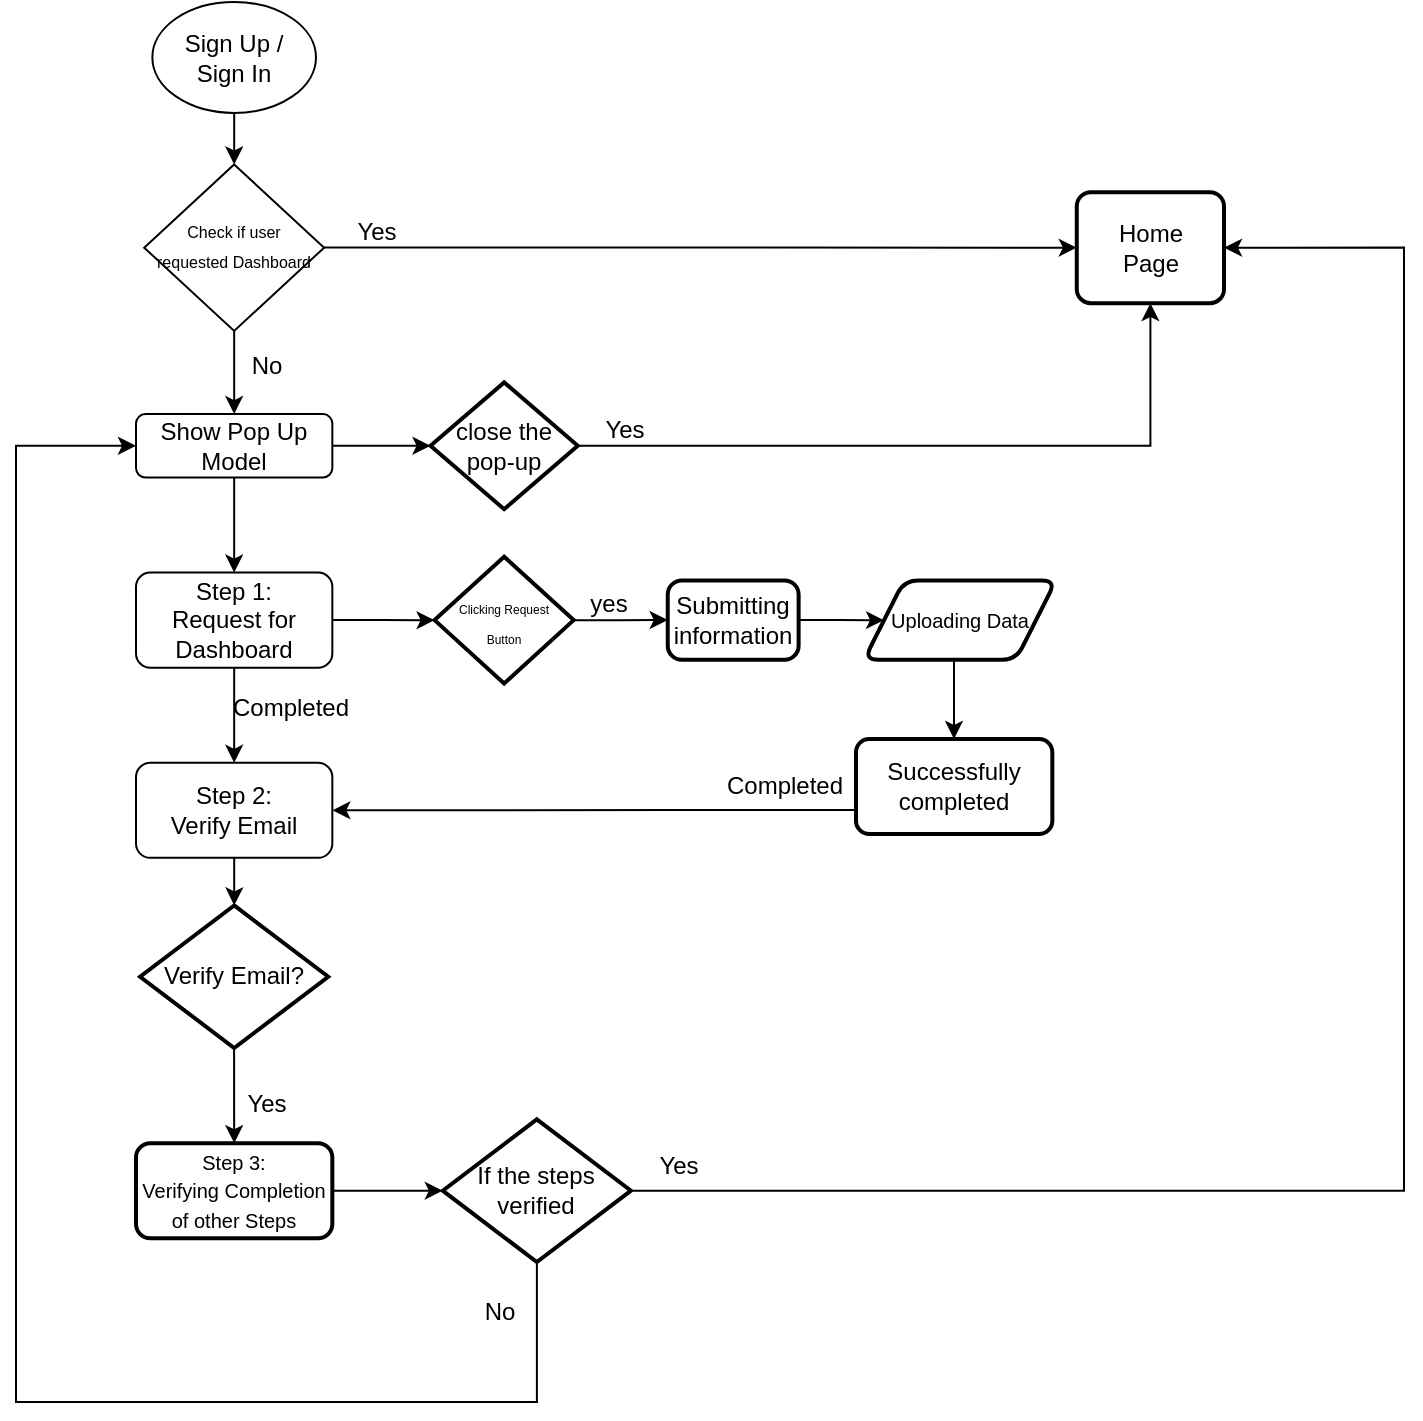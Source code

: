 <mxfile version="21.6.8" type="github">
  <diagram id="C5RBs43oDa-KdzZeNtuy" name="Page-1">
    <mxGraphModel dx="1195" dy="663" grid="1" gridSize="10" guides="1" tooltips="1" connect="1" arrows="1" fold="1" page="1" pageScale="1" pageWidth="827" pageHeight="1169" math="0" shadow="0">
      <root>
        <mxCell id="WIyWlLk6GJQsqaUBKTNV-0" />
        <mxCell id="WIyWlLk6GJQsqaUBKTNV-1" parent="WIyWlLk6GJQsqaUBKTNV-0" />
        <mxCell id="WIyWlLk6GJQsqaUBKTNV-10" value="&lt;font style=&quot;font-size: 8px;&quot;&gt;Check if user requested Dashboard&lt;/font&gt;" style="rhombus;whiteSpace=wrap;html=1;shadow=0;fontFamily=Helvetica;fontSize=12;align=center;strokeWidth=1;spacing=6;spacingTop=-4;" parent="WIyWlLk6GJQsqaUBKTNV-1" vertex="1">
          <mxGeometry x="134.09" y="161.226" width="89.987" height="83.208" as="geometry" />
        </mxCell>
        <mxCell id="WIyWlLk6GJQsqaUBKTNV-11" value="Show Pop Up Model" style="rounded=1;whiteSpace=wrap;html=1;fontSize=12;glass=0;strokeWidth=1;shadow=0;" parent="WIyWlLk6GJQsqaUBKTNV-1" vertex="1">
          <mxGeometry x="130" y="286.038" width="98.168" height="31.698" as="geometry" />
        </mxCell>
        <mxCell id="4ZTLZE3sSYFrQPKp-FNL-12" value="" style="edgeStyle=orthogonalEdgeStyle;rounded=0;orthogonalLoop=1;jettySize=auto;html=1;" edge="1" parent="WIyWlLk6GJQsqaUBKTNV-1" source="WIyWlLk6GJQsqaUBKTNV-10" target="WIyWlLk6GJQsqaUBKTNV-11">
          <mxGeometry relative="1" as="geometry" />
        </mxCell>
        <mxCell id="4ZTLZE3sSYFrQPKp-FNL-15" value="" style="edgeStyle=orthogonalEdgeStyle;rounded=0;orthogonalLoop=1;jettySize=auto;html=1;" edge="1" parent="WIyWlLk6GJQsqaUBKTNV-1" source="4ZTLZE3sSYFrQPKp-FNL-0" target="WIyWlLk6GJQsqaUBKTNV-10">
          <mxGeometry relative="1" as="geometry" />
        </mxCell>
        <mxCell id="4ZTLZE3sSYFrQPKp-FNL-0" value="" style="verticalLabelPosition=bottom;verticalAlign=top;html=1;shape=mxgraph.flowchart.on-page_reference;" vertex="1" parent="WIyWlLk6GJQsqaUBKTNV-1">
          <mxGeometry x="138.181" y="80" width="81.806" height="55.472" as="geometry" />
        </mxCell>
        <mxCell id="4ZTLZE3sSYFrQPKp-FNL-3" value="Sign Up /&lt;br&gt;Sign In" style="text;strokeColor=none;align=center;fillColor=none;html=1;verticalAlign=middle;whiteSpace=wrap;rounded=0;" vertex="1" parent="WIyWlLk6GJQsqaUBKTNV-1">
          <mxGeometry x="138.181" y="95.849" width="81.806" height="23.774" as="geometry" />
        </mxCell>
        <mxCell id="4ZTLZE3sSYFrQPKp-FNL-6" value="" style="rounded=1;whiteSpace=wrap;html=1;absoluteArcSize=1;arcSize=14;strokeWidth=2;" vertex="1" parent="WIyWlLk6GJQsqaUBKTNV-1">
          <mxGeometry x="600.387" y="175.094" width="73.626" height="55.472" as="geometry" />
        </mxCell>
        <mxCell id="4ZTLZE3sSYFrQPKp-FNL-10" value="" style="edgeStyle=orthogonalEdgeStyle;rounded=0;orthogonalLoop=1;jettySize=auto;html=1;entryX=0;entryY=0.5;entryDx=0;entryDy=0;" edge="1" parent="WIyWlLk6GJQsqaUBKTNV-1" source="WIyWlLk6GJQsqaUBKTNV-10" target="4ZTLZE3sSYFrQPKp-FNL-6">
          <mxGeometry relative="1" as="geometry">
            <mxPoint x="305.884" y="202.83" as="targetPoint" />
            <Array as="points" />
          </mxGeometry>
        </mxCell>
        <mxCell id="4ZTLZE3sSYFrQPKp-FNL-7" value="Home Page" style="text;strokeColor=none;align=center;fillColor=none;html=1;verticalAlign=middle;whiteSpace=wrap;rounded=0;" vertex="1" parent="WIyWlLk6GJQsqaUBKTNV-1">
          <mxGeometry x="612.658" y="190.943" width="49.084" height="23.774" as="geometry" />
        </mxCell>
        <mxCell id="4ZTLZE3sSYFrQPKp-FNL-13" value="No" style="text;strokeColor=none;align=center;fillColor=none;html=1;verticalAlign=middle;whiteSpace=wrap;rounded=0;" vertex="1" parent="WIyWlLk6GJQsqaUBKTNV-1">
          <mxGeometry x="170.903" y="250.004" width="49.084" height="23.774" as="geometry" />
        </mxCell>
        <mxCell id="4ZTLZE3sSYFrQPKp-FNL-14" value="Yes" style="text;strokeColor=none;align=center;fillColor=none;html=1;verticalAlign=middle;whiteSpace=wrap;rounded=0;" vertex="1" parent="WIyWlLk6GJQsqaUBKTNV-1">
          <mxGeometry x="226.123" y="183.019" width="49.084" height="23.774" as="geometry" />
        </mxCell>
        <mxCell id="4ZTLZE3sSYFrQPKp-FNL-17" value="Step 1:&lt;br&gt;Request for Dashboard" style="whiteSpace=wrap;html=1;rounded=1;glass=0;strokeWidth=1;shadow=0;" vertex="1" parent="WIyWlLk6GJQsqaUBKTNV-1">
          <mxGeometry x="130" y="365.283" width="98.168" height="47.547" as="geometry" />
        </mxCell>
        <mxCell id="4ZTLZE3sSYFrQPKp-FNL-18" value="" style="edgeStyle=orthogonalEdgeStyle;rounded=0;orthogonalLoop=1;jettySize=auto;html=1;" edge="1" parent="WIyWlLk6GJQsqaUBKTNV-1" source="WIyWlLk6GJQsqaUBKTNV-11" target="4ZTLZE3sSYFrQPKp-FNL-17">
          <mxGeometry relative="1" as="geometry" />
        </mxCell>
        <mxCell id="4ZTLZE3sSYFrQPKp-FNL-23" value="" style="edgeStyle=orthogonalEdgeStyle;rounded=0;orthogonalLoop=1;jettySize=auto;html=1;entryX=0;entryY=0.5;entryDx=0;entryDy=0;entryPerimeter=0;" edge="1" parent="WIyWlLk6GJQsqaUBKTNV-1" source="WIyWlLk6GJQsqaUBKTNV-11" target="4ZTLZE3sSYFrQPKp-FNL-24">
          <mxGeometry relative="1" as="geometry">
            <mxPoint x="228.168" y="301.887" as="sourcePoint" />
            <mxPoint x="264.981" y="309.811" as="targetPoint" />
            <Array as="points" />
          </mxGeometry>
        </mxCell>
        <mxCell id="4ZTLZE3sSYFrQPKp-FNL-53" style="edgeStyle=orthogonalEdgeStyle;rounded=0;orthogonalLoop=1;jettySize=auto;html=1;exitX=1;exitY=0.5;exitDx=0;exitDy=0;exitPerimeter=0;" edge="1" parent="WIyWlLk6GJQsqaUBKTNV-1" source="4ZTLZE3sSYFrQPKp-FNL-24" target="4ZTLZE3sSYFrQPKp-FNL-6">
          <mxGeometry relative="1" as="geometry" />
        </mxCell>
        <mxCell id="4ZTLZE3sSYFrQPKp-FNL-24" value="close the &lt;br&gt;pop-up" style="strokeWidth=2;html=1;shape=mxgraph.flowchart.decision;whiteSpace=wrap;" vertex="1" parent="WIyWlLk6GJQsqaUBKTNV-1">
          <mxGeometry x="277.252" y="270.189" width="73.626" height="63.396" as="geometry" />
        </mxCell>
        <mxCell id="4ZTLZE3sSYFrQPKp-FNL-25" value="Yes" style="text;strokeColor=none;align=center;fillColor=none;html=1;verticalAlign=middle;whiteSpace=wrap;rounded=0;" vertex="1" parent="WIyWlLk6GJQsqaUBKTNV-1">
          <mxGeometry x="358.237" y="286.034" width="32.723" height="15.849" as="geometry" />
        </mxCell>
        <mxCell id="4ZTLZE3sSYFrQPKp-FNL-26" value="&lt;font style=&quot;font-size: 6px;&quot;&gt;Clicking Request &lt;br&gt;Button&lt;/font&gt;" style="strokeWidth=2;html=1;shape=mxgraph.flowchart.decision;whiteSpace=wrap;" vertex="1" parent="WIyWlLk6GJQsqaUBKTNV-1">
          <mxGeometry x="279.297" y="357.358" width="69.535" height="63.396" as="geometry" />
        </mxCell>
        <mxCell id="4ZTLZE3sSYFrQPKp-FNL-27" value="" style="edgeStyle=orthogonalEdgeStyle;rounded=0;orthogonalLoop=1;jettySize=auto;html=1;" edge="1" parent="WIyWlLk6GJQsqaUBKTNV-1" source="4ZTLZE3sSYFrQPKp-FNL-17" target="4ZTLZE3sSYFrQPKp-FNL-26">
          <mxGeometry relative="1" as="geometry" />
        </mxCell>
        <mxCell id="4ZTLZE3sSYFrQPKp-FNL-32" value="Submitting information" style="rounded=1;whiteSpace=wrap;html=1;absoluteArcSize=1;arcSize=14;strokeWidth=2;" vertex="1" parent="WIyWlLk6GJQsqaUBKTNV-1">
          <mxGeometry x="395.871" y="369.245" width="65.445" height="39.623" as="geometry" />
        </mxCell>
        <mxCell id="4ZTLZE3sSYFrQPKp-FNL-33" value="" style="edgeStyle=orthogonalEdgeStyle;rounded=0;orthogonalLoop=1;jettySize=auto;html=1;" edge="1" parent="WIyWlLk6GJQsqaUBKTNV-1" source="4ZTLZE3sSYFrQPKp-FNL-26" target="4ZTLZE3sSYFrQPKp-FNL-32">
          <mxGeometry relative="1" as="geometry" />
        </mxCell>
        <mxCell id="4ZTLZE3sSYFrQPKp-FNL-34" value="yes" style="text;strokeColor=none;align=center;fillColor=none;html=1;verticalAlign=middle;whiteSpace=wrap;rounded=0;" vertex="1" parent="WIyWlLk6GJQsqaUBKTNV-1">
          <mxGeometry x="341.879" y="369.245" width="49.084" height="23.774" as="geometry" />
        </mxCell>
        <mxCell id="4ZTLZE3sSYFrQPKp-FNL-58" value="" style="edgeStyle=orthogonalEdgeStyle;rounded=0;orthogonalLoop=1;jettySize=auto;html=1;" edge="1" parent="WIyWlLk6GJQsqaUBKTNV-1" source="4ZTLZE3sSYFrQPKp-FNL-35" target="4ZTLZE3sSYFrQPKp-FNL-37">
          <mxGeometry relative="1" as="geometry">
            <Array as="points">
              <mxPoint x="539" y="420" />
              <mxPoint x="539" y="420" />
            </Array>
          </mxGeometry>
        </mxCell>
        <mxCell id="4ZTLZE3sSYFrQPKp-FNL-35" value="&lt;font style=&quot;font-size: 10px;&quot;&gt;Uploading Data&lt;/font&gt;" style="shape=parallelogram;perimeter=parallelogramPerimeter;whiteSpace=wrap;html=1;fixedSize=1;rounded=1;arcSize=14;strokeWidth=2;" vertex="1" parent="WIyWlLk6GJQsqaUBKTNV-1">
          <mxGeometry x="494.04" y="369.25" width="95.96" height="39.62" as="geometry" />
        </mxCell>
        <mxCell id="4ZTLZE3sSYFrQPKp-FNL-36" value="" style="edgeStyle=orthogonalEdgeStyle;rounded=0;orthogonalLoop=1;jettySize=auto;html=1;" edge="1" parent="WIyWlLk6GJQsqaUBKTNV-1" source="4ZTLZE3sSYFrQPKp-FNL-32" target="4ZTLZE3sSYFrQPKp-FNL-35">
          <mxGeometry relative="1" as="geometry" />
        </mxCell>
        <mxCell id="4ZTLZE3sSYFrQPKp-FNL-56" style="edgeStyle=orthogonalEdgeStyle;rounded=0;orthogonalLoop=1;jettySize=auto;html=1;entryX=1;entryY=0.5;entryDx=0;entryDy=0;" edge="1" parent="WIyWlLk6GJQsqaUBKTNV-1" source="4ZTLZE3sSYFrQPKp-FNL-37" target="4ZTLZE3sSYFrQPKp-FNL-39">
          <mxGeometry relative="1" as="geometry">
            <Array as="points">
              <mxPoint x="400" y="484" />
              <mxPoint x="400" y="484" />
            </Array>
          </mxGeometry>
        </mxCell>
        <mxCell id="4ZTLZE3sSYFrQPKp-FNL-37" value="Successfully completed" style="whiteSpace=wrap;html=1;rounded=1;arcSize=14;strokeWidth=2;" vertex="1" parent="WIyWlLk6GJQsqaUBKTNV-1">
          <mxGeometry x="490.0" y="448.493" width="98.168" height="47.547" as="geometry" />
        </mxCell>
        <mxCell id="4ZTLZE3sSYFrQPKp-FNL-39" value="Step 2:&lt;br&gt;Verify Email" style="whiteSpace=wrap;html=1;rounded=1;glass=0;strokeWidth=1;shadow=0;" vertex="1" parent="WIyWlLk6GJQsqaUBKTNV-1">
          <mxGeometry x="130" y="460.377" width="98.168" height="47.547" as="geometry" />
        </mxCell>
        <mxCell id="4ZTLZE3sSYFrQPKp-FNL-41" value="Completed" style="text;strokeColor=none;align=center;fillColor=none;html=1;verticalAlign=middle;whiteSpace=wrap;rounded=0;" vertex="1" parent="WIyWlLk6GJQsqaUBKTNV-1">
          <mxGeometry x="183.174" y="420.755" width="49.084" height="23.774" as="geometry" />
        </mxCell>
        <mxCell id="4ZTLZE3sSYFrQPKp-FNL-43" value="Completed" style="text;strokeColor=none;align=center;fillColor=none;html=1;verticalAlign=middle;whiteSpace=wrap;rounded=0;" vertex="1" parent="WIyWlLk6GJQsqaUBKTNV-1">
          <mxGeometry x="430.003" y="460.377" width="49.084" height="23.774" as="geometry" />
        </mxCell>
        <mxCell id="4ZTLZE3sSYFrQPKp-FNL-44" value="Verify Email?" style="strokeWidth=2;html=1;shape=mxgraph.flowchart.decision;whiteSpace=wrap;" vertex="1" parent="WIyWlLk6GJQsqaUBKTNV-1">
          <mxGeometry x="132.045" y="531.698" width="94.077" height="71.321" as="geometry" />
        </mxCell>
        <mxCell id="4ZTLZE3sSYFrQPKp-FNL-40" value="" style="edgeStyle=orthogonalEdgeStyle;rounded=0;orthogonalLoop=1;jettySize=auto;html=1;" edge="1" parent="WIyWlLk6GJQsqaUBKTNV-1" source="4ZTLZE3sSYFrQPKp-FNL-17" target="4ZTLZE3sSYFrQPKp-FNL-39">
          <mxGeometry relative="1" as="geometry" />
        </mxCell>
        <mxCell id="4ZTLZE3sSYFrQPKp-FNL-45" value="" style="edgeStyle=orthogonalEdgeStyle;rounded=0;orthogonalLoop=1;jettySize=auto;html=1;" edge="1" parent="WIyWlLk6GJQsqaUBKTNV-1" source="4ZTLZE3sSYFrQPKp-FNL-39" target="4ZTLZE3sSYFrQPKp-FNL-44">
          <mxGeometry relative="1" as="geometry" />
        </mxCell>
        <mxCell id="4ZTLZE3sSYFrQPKp-FNL-46" value="&lt;font style=&quot;font-size: 10px;&quot;&gt;Step 3:&lt;br&gt;Verifying Completion of other Steps&lt;/font&gt;" style="rounded=1;whiteSpace=wrap;html=1;strokeWidth=2;" vertex="1" parent="WIyWlLk6GJQsqaUBKTNV-1">
          <mxGeometry x="130" y="650.566" width="98.168" height="47.547" as="geometry" />
        </mxCell>
        <mxCell id="4ZTLZE3sSYFrQPKp-FNL-48" value="Yes" style="text;strokeColor=none;align=center;fillColor=none;html=1;verticalAlign=middle;whiteSpace=wrap;rounded=0;" vertex="1" parent="WIyWlLk6GJQsqaUBKTNV-1">
          <mxGeometry x="170.903" y="618.868" width="49.084" height="23.774" as="geometry" />
        </mxCell>
        <mxCell id="4ZTLZE3sSYFrQPKp-FNL-51" style="edgeStyle=orthogonalEdgeStyle;rounded=0;orthogonalLoop=1;jettySize=auto;html=1;entryX=1;entryY=0.5;entryDx=0;entryDy=0;" edge="1" parent="WIyWlLk6GJQsqaUBKTNV-1" source="4ZTLZE3sSYFrQPKp-FNL-49" target="4ZTLZE3sSYFrQPKp-FNL-6">
          <mxGeometry relative="1" as="geometry">
            <Array as="points">
              <mxPoint x="764" y="674.34" />
              <mxPoint x="764" y="202.83" />
            </Array>
          </mxGeometry>
        </mxCell>
        <mxCell id="4ZTLZE3sSYFrQPKp-FNL-60" style="edgeStyle=orthogonalEdgeStyle;rounded=0;orthogonalLoop=1;jettySize=auto;html=1;entryX=0;entryY=0.5;entryDx=0;entryDy=0;" edge="1" parent="WIyWlLk6GJQsqaUBKTNV-1" source="4ZTLZE3sSYFrQPKp-FNL-49" target="WIyWlLk6GJQsqaUBKTNV-11">
          <mxGeometry relative="1" as="geometry">
            <Array as="points">
              <mxPoint x="330" y="780" />
              <mxPoint x="70" y="780" />
              <mxPoint x="70" y="302" />
            </Array>
          </mxGeometry>
        </mxCell>
        <mxCell id="4ZTLZE3sSYFrQPKp-FNL-49" value="If the steps &lt;br&gt;verified" style="strokeWidth=2;html=1;shape=mxgraph.flowchart.decision;whiteSpace=wrap;" vertex="1" parent="WIyWlLk6GJQsqaUBKTNV-1">
          <mxGeometry x="283.387" y="638.679" width="94.077" height="71.321" as="geometry" />
        </mxCell>
        <mxCell id="4ZTLZE3sSYFrQPKp-FNL-50" value="" style="edgeStyle=orthogonalEdgeStyle;rounded=0;orthogonalLoop=1;jettySize=auto;html=1;" edge="1" parent="WIyWlLk6GJQsqaUBKTNV-1" source="4ZTLZE3sSYFrQPKp-FNL-46" target="4ZTLZE3sSYFrQPKp-FNL-49">
          <mxGeometry relative="1" as="geometry">
            <Array as="points">
              <mxPoint x="250" y="674" />
              <mxPoint x="250" y="674" />
            </Array>
          </mxGeometry>
        </mxCell>
        <mxCell id="4ZTLZE3sSYFrQPKp-FNL-52" value="Yes" style="text;strokeColor=none;align=center;fillColor=none;html=1;verticalAlign=middle;whiteSpace=wrap;rounded=0;" vertex="1" parent="WIyWlLk6GJQsqaUBKTNV-1">
          <mxGeometry x="377.462" y="650.566" width="49.084" height="23.774" as="geometry" />
        </mxCell>
        <mxCell id="4ZTLZE3sSYFrQPKp-FNL-47" value="" style="edgeStyle=orthogonalEdgeStyle;rounded=0;orthogonalLoop=1;jettySize=auto;html=1;" edge="1" parent="WIyWlLk6GJQsqaUBKTNV-1" source="4ZTLZE3sSYFrQPKp-FNL-44" target="4ZTLZE3sSYFrQPKp-FNL-46">
          <mxGeometry relative="1" as="geometry" />
        </mxCell>
        <mxCell id="4ZTLZE3sSYFrQPKp-FNL-61" value="No" style="text;strokeColor=none;align=center;fillColor=none;html=1;verticalAlign=middle;whiteSpace=wrap;rounded=0;" vertex="1" parent="WIyWlLk6GJQsqaUBKTNV-1">
          <mxGeometry x="281.88" y="720" width="60" height="30" as="geometry" />
        </mxCell>
      </root>
    </mxGraphModel>
  </diagram>
</mxfile>
